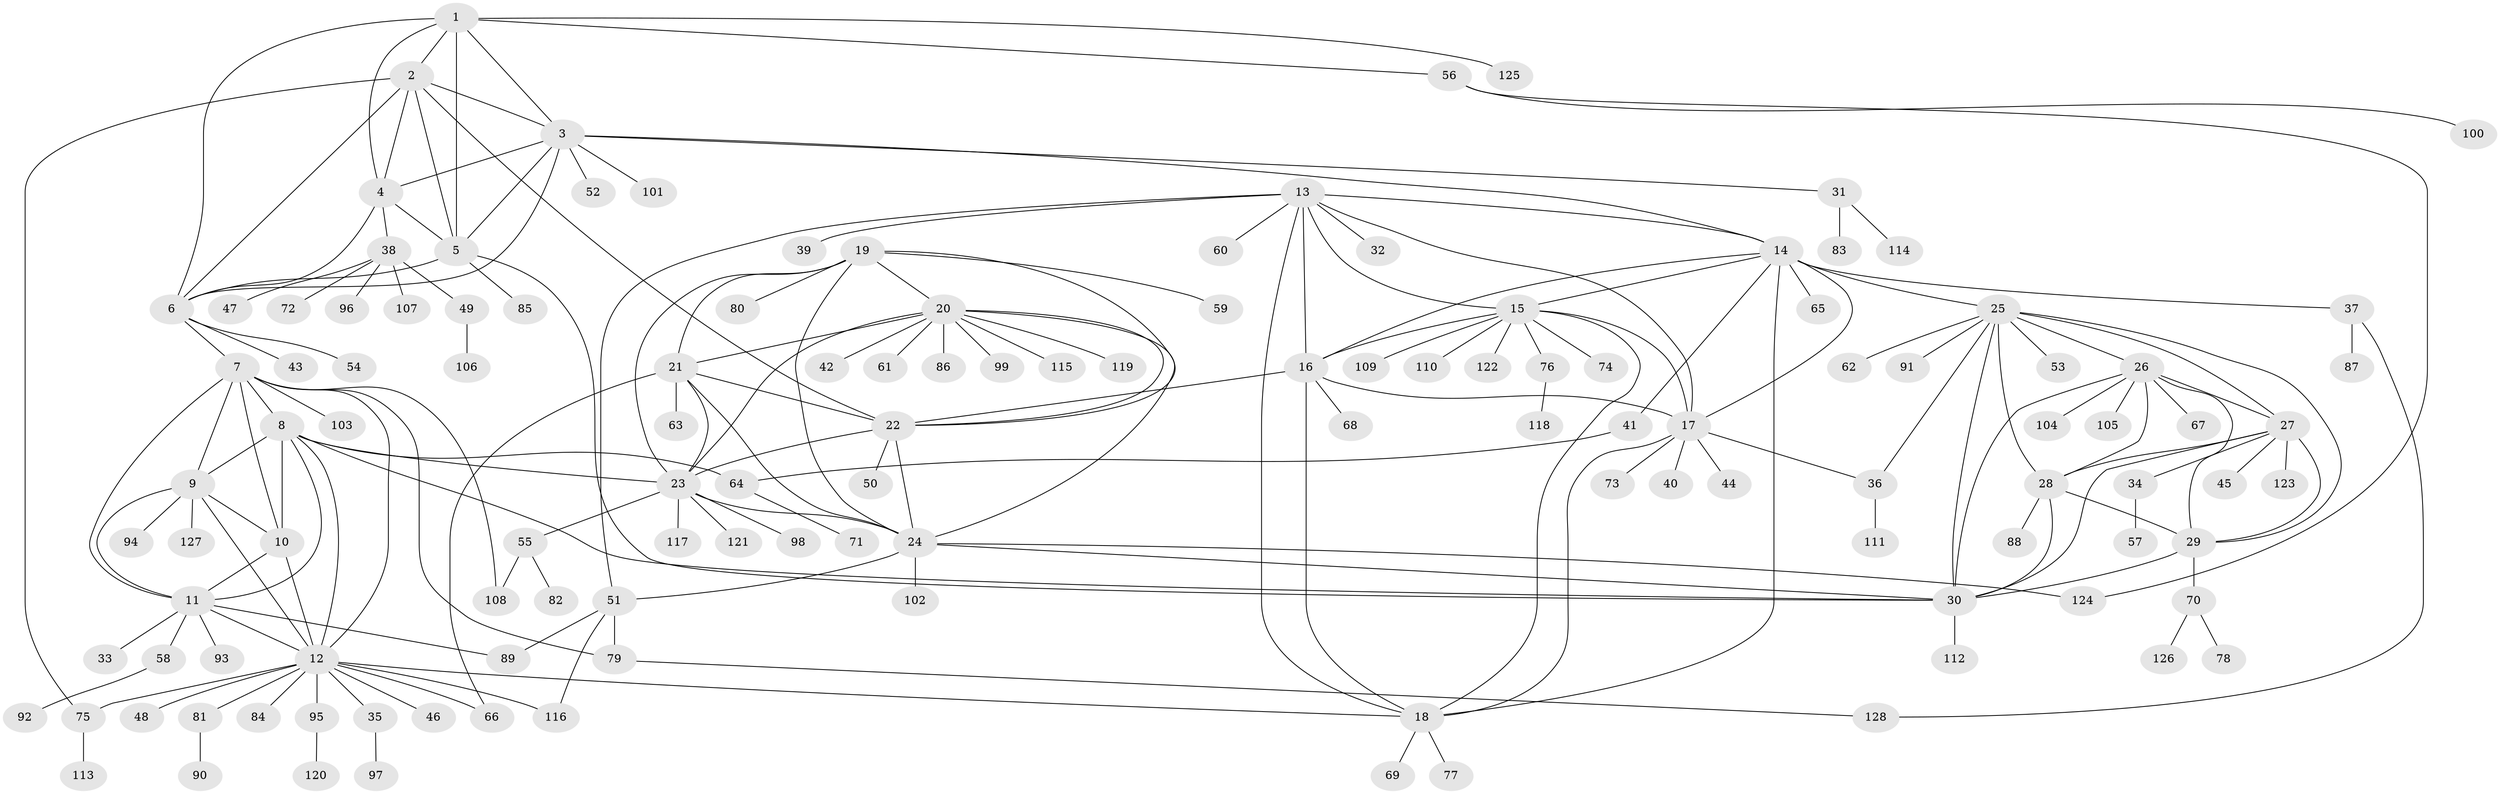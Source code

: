 // coarse degree distribution, {4: 0.0392156862745098, 10: 0.058823529411764705, 6: 0.0196078431372549, 3: 0.0196078431372549, 1: 0.7450980392156863, 2: 0.0392156862745098, 7: 0.0196078431372549, 9: 0.0392156862745098, 8: 0.0196078431372549}
// Generated by graph-tools (version 1.1) at 2025/58/03/04/25 21:58:00]
// undirected, 128 vertices, 194 edges
graph export_dot {
graph [start="1"]
  node [color=gray90,style=filled];
  1;
  2;
  3;
  4;
  5;
  6;
  7;
  8;
  9;
  10;
  11;
  12;
  13;
  14;
  15;
  16;
  17;
  18;
  19;
  20;
  21;
  22;
  23;
  24;
  25;
  26;
  27;
  28;
  29;
  30;
  31;
  32;
  33;
  34;
  35;
  36;
  37;
  38;
  39;
  40;
  41;
  42;
  43;
  44;
  45;
  46;
  47;
  48;
  49;
  50;
  51;
  52;
  53;
  54;
  55;
  56;
  57;
  58;
  59;
  60;
  61;
  62;
  63;
  64;
  65;
  66;
  67;
  68;
  69;
  70;
  71;
  72;
  73;
  74;
  75;
  76;
  77;
  78;
  79;
  80;
  81;
  82;
  83;
  84;
  85;
  86;
  87;
  88;
  89;
  90;
  91;
  92;
  93;
  94;
  95;
  96;
  97;
  98;
  99;
  100;
  101;
  102;
  103;
  104;
  105;
  106;
  107;
  108;
  109;
  110;
  111;
  112;
  113;
  114;
  115;
  116;
  117;
  118;
  119;
  120;
  121;
  122;
  123;
  124;
  125;
  126;
  127;
  128;
  1 -- 2;
  1 -- 3;
  1 -- 4;
  1 -- 5;
  1 -- 6;
  1 -- 56;
  1 -- 125;
  2 -- 3;
  2 -- 4;
  2 -- 5;
  2 -- 6;
  2 -- 22;
  2 -- 75;
  3 -- 4;
  3 -- 5;
  3 -- 6;
  3 -- 14;
  3 -- 31;
  3 -- 52;
  3 -- 101;
  4 -- 5;
  4 -- 6;
  4 -- 38;
  5 -- 6;
  5 -- 30;
  5 -- 85;
  6 -- 7;
  6 -- 43;
  6 -- 54;
  7 -- 8;
  7 -- 9;
  7 -- 10;
  7 -- 11;
  7 -- 12;
  7 -- 79;
  7 -- 103;
  7 -- 108;
  8 -- 9;
  8 -- 10;
  8 -- 11;
  8 -- 12;
  8 -- 23;
  8 -- 30;
  8 -- 64;
  9 -- 10;
  9 -- 11;
  9 -- 12;
  9 -- 94;
  9 -- 127;
  10 -- 11;
  10 -- 12;
  11 -- 12;
  11 -- 33;
  11 -- 58;
  11 -- 89;
  11 -- 93;
  12 -- 18;
  12 -- 35;
  12 -- 46;
  12 -- 48;
  12 -- 66;
  12 -- 75;
  12 -- 81;
  12 -- 84;
  12 -- 95;
  12 -- 116;
  13 -- 14;
  13 -- 15;
  13 -- 16;
  13 -- 17;
  13 -- 18;
  13 -- 32;
  13 -- 39;
  13 -- 51;
  13 -- 60;
  14 -- 15;
  14 -- 16;
  14 -- 17;
  14 -- 18;
  14 -- 25;
  14 -- 37;
  14 -- 41;
  14 -- 65;
  15 -- 16;
  15 -- 17;
  15 -- 18;
  15 -- 74;
  15 -- 76;
  15 -- 109;
  15 -- 110;
  15 -- 122;
  16 -- 17;
  16 -- 18;
  16 -- 22;
  16 -- 68;
  17 -- 18;
  17 -- 36;
  17 -- 40;
  17 -- 44;
  17 -- 73;
  18 -- 69;
  18 -- 77;
  19 -- 20;
  19 -- 21;
  19 -- 22;
  19 -- 23;
  19 -- 24;
  19 -- 59;
  19 -- 80;
  20 -- 21;
  20 -- 22;
  20 -- 23;
  20 -- 24;
  20 -- 42;
  20 -- 61;
  20 -- 86;
  20 -- 99;
  20 -- 115;
  20 -- 119;
  21 -- 22;
  21 -- 23;
  21 -- 24;
  21 -- 63;
  21 -- 66;
  22 -- 23;
  22 -- 24;
  22 -- 50;
  23 -- 24;
  23 -- 55;
  23 -- 98;
  23 -- 117;
  23 -- 121;
  24 -- 30;
  24 -- 51;
  24 -- 102;
  24 -- 124;
  25 -- 26;
  25 -- 27;
  25 -- 28;
  25 -- 29;
  25 -- 30;
  25 -- 36;
  25 -- 53;
  25 -- 62;
  25 -- 91;
  26 -- 27;
  26 -- 28;
  26 -- 29;
  26 -- 30;
  26 -- 67;
  26 -- 104;
  26 -- 105;
  27 -- 28;
  27 -- 29;
  27 -- 30;
  27 -- 34;
  27 -- 45;
  27 -- 123;
  28 -- 29;
  28 -- 30;
  28 -- 88;
  29 -- 30;
  29 -- 70;
  30 -- 112;
  31 -- 83;
  31 -- 114;
  34 -- 57;
  35 -- 97;
  36 -- 111;
  37 -- 87;
  37 -- 128;
  38 -- 47;
  38 -- 49;
  38 -- 72;
  38 -- 96;
  38 -- 107;
  41 -- 64;
  49 -- 106;
  51 -- 79;
  51 -- 89;
  51 -- 116;
  55 -- 82;
  55 -- 108;
  56 -- 100;
  56 -- 124;
  58 -- 92;
  64 -- 71;
  70 -- 78;
  70 -- 126;
  75 -- 113;
  76 -- 118;
  79 -- 128;
  81 -- 90;
  95 -- 120;
}
